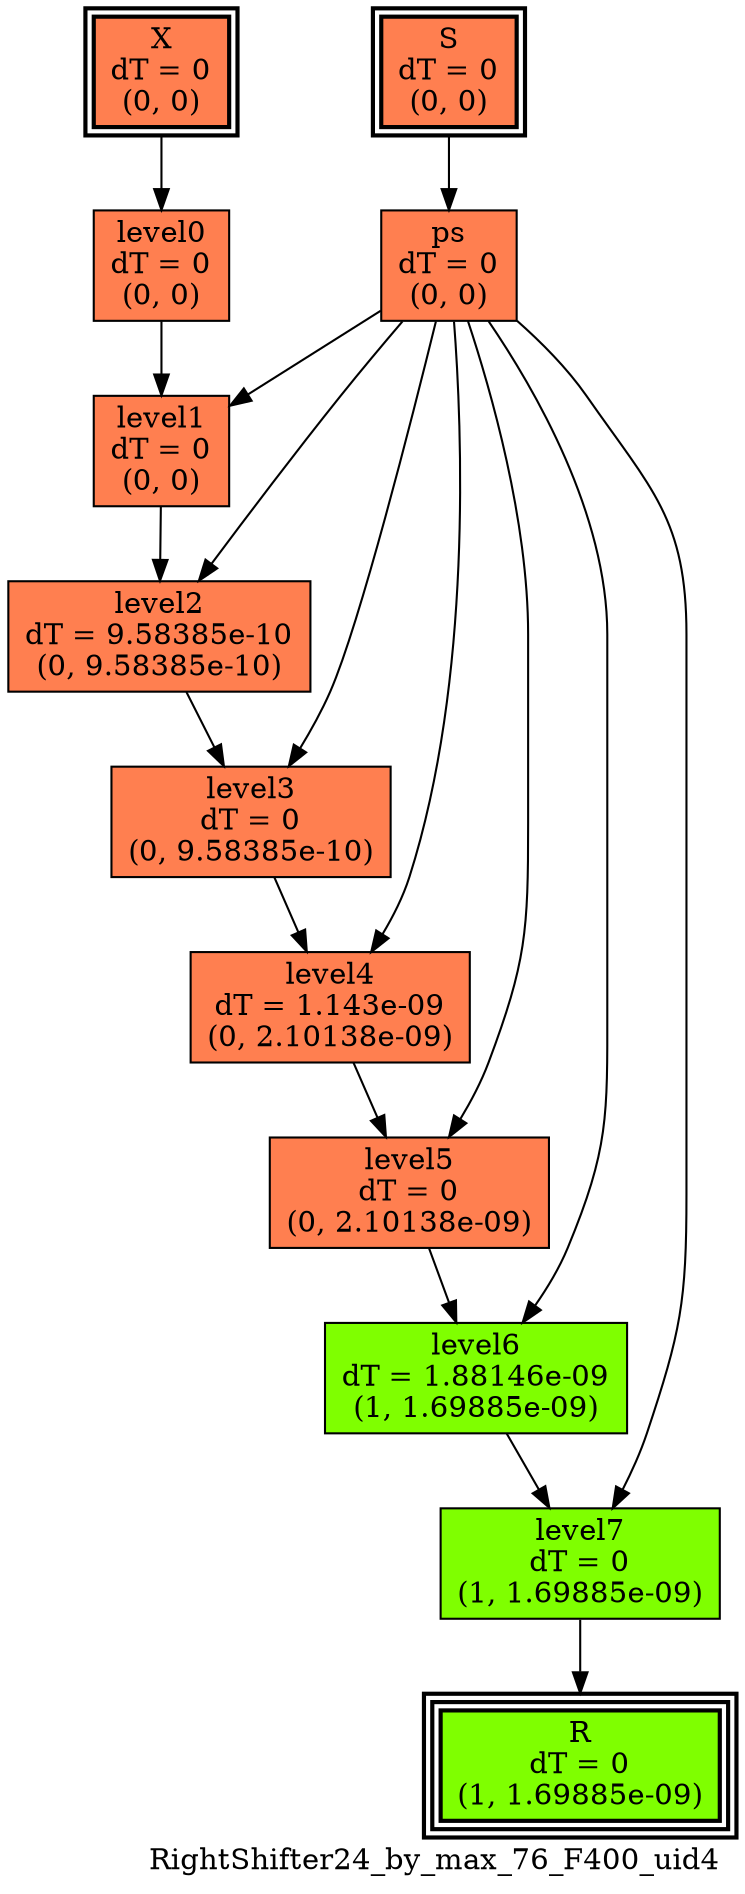 digraph RightShifter24_by_max_76_F400_uid4
{
	//graph drawing options
	label=RightShifter24_by_max_76_F400_uid4;
	labelloc=bottom;
	labeljust=right;
	ratio=auto;
	nodesep=0.25;
	ranksep=0.5;

	//input/output signals of operator RightShifter24_by_max_76_F400_uid4
	X__RightShifter24_by_max_76_F400_uid4 [ label="X\ndT = 0\n(0, 0)", shape=box, color=black, style="bold, filled", fillcolor=coral, peripheries=2 ];
	S__RightShifter24_by_max_76_F400_uid4 [ label="S\ndT = 0\n(0, 0)", shape=box, color=black, style="bold, filled", fillcolor=coral, peripheries=2 ];
	R__RightShifter24_by_max_76_F400_uid4 [ label="R\ndT = 0\n(1, 1.69885e-09)", shape=box, color=black, style="bold, filled", fillcolor=chartreuse, peripheries=3 ];
	{rank=same X__RightShifter24_by_max_76_F400_uid4, S__RightShifter24_by_max_76_F400_uid4};
	{rank=same R__RightShifter24_by_max_76_F400_uid4};
	//internal signals of operator RightShifter24_by_max_76_F400_uid4
	ps__RightShifter24_by_max_76_F400_uid4 [ label="ps\ndT = 0\n(0, 0)", shape=box, color=black, style=filled, fillcolor=coral, peripheries=1 ];
	level0__RightShifter24_by_max_76_F400_uid4 [ label="level0\ndT = 0\n(0, 0)", shape=box, color=black, style=filled, fillcolor=coral, peripheries=1 ];
	level1__RightShifter24_by_max_76_F400_uid4 [ label="level1\ndT = 0\n(0, 0)", shape=box, color=black, style=filled, fillcolor=coral, peripheries=1 ];
	level2__RightShifter24_by_max_76_F400_uid4 [ label="level2\ndT = 9.58385e-10\n(0, 9.58385e-10)", shape=box, color=black, style=filled, fillcolor=coral, peripheries=1 ];
	level3__RightShifter24_by_max_76_F400_uid4 [ label="level3\ndT = 0\n(0, 9.58385e-10)", shape=box, color=black, style=filled, fillcolor=coral, peripheries=1 ];
	level4__RightShifter24_by_max_76_F400_uid4 [ label="level4\ndT = 1.143e-09\n(0, 2.10138e-09)", shape=box, color=black, style=filled, fillcolor=coral, peripheries=1 ];
	level5__RightShifter24_by_max_76_F400_uid4 [ label="level5\ndT = 0\n(0, 2.10138e-09)", shape=box, color=black, style=filled, fillcolor=coral, peripheries=1 ];
	level6__RightShifter24_by_max_76_F400_uid4 [ label="level6\ndT = 1.88146e-09\n(1, 1.69885e-09)", shape=box, color=black, style=filled, fillcolor=chartreuse, peripheries=1 ];
	level7__RightShifter24_by_max_76_F400_uid4 [ label="level7\ndT = 0\n(1, 1.69885e-09)", shape=box, color=black, style=filled, fillcolor=chartreuse, peripheries=1 ];

	//subcomponents of operator RightShifter24_by_max_76_F400_uid4

	//input and internal signal connections of operator RightShifter24_by_max_76_F400_uid4
	X__RightShifter24_by_max_76_F400_uid4 -> level0__RightShifter24_by_max_76_F400_uid4 [ arrowhead=normal, arrowsize=1.0, arrowtail=normal, color=black, dir=forward  ];
	S__RightShifter24_by_max_76_F400_uid4 -> ps__RightShifter24_by_max_76_F400_uid4 [ arrowhead=normal, arrowsize=1.0, arrowtail=normal, color=black, dir=forward  ];
	ps__RightShifter24_by_max_76_F400_uid4 -> level1__RightShifter24_by_max_76_F400_uid4 [ arrowhead=normal, arrowsize=1.0, arrowtail=normal, color=black, dir=forward  ];
	ps__RightShifter24_by_max_76_F400_uid4 -> level2__RightShifter24_by_max_76_F400_uid4 [ arrowhead=normal, arrowsize=1.0, arrowtail=normal, color=black, dir=forward  ];
	ps__RightShifter24_by_max_76_F400_uid4 -> level3__RightShifter24_by_max_76_F400_uid4 [ arrowhead=normal, arrowsize=1.0, arrowtail=normal, color=black, dir=forward  ];
	ps__RightShifter24_by_max_76_F400_uid4 -> level4__RightShifter24_by_max_76_F400_uid4 [ arrowhead=normal, arrowsize=1.0, arrowtail=normal, color=black, dir=forward  ];
	ps__RightShifter24_by_max_76_F400_uid4 -> level5__RightShifter24_by_max_76_F400_uid4 [ arrowhead=normal, arrowsize=1.0, arrowtail=normal, color=black, dir=forward  ];
	ps__RightShifter24_by_max_76_F400_uid4 -> level6__RightShifter24_by_max_76_F400_uid4 [ arrowhead=normal, arrowsize=1.0, arrowtail=normal, color=black, dir=forward  ];
	ps__RightShifter24_by_max_76_F400_uid4 -> level7__RightShifter24_by_max_76_F400_uid4 [ arrowhead=normal, arrowsize=1.0, arrowtail=normal, color=black, dir=forward  ];
	level0__RightShifter24_by_max_76_F400_uid4 -> level1__RightShifter24_by_max_76_F400_uid4 [ arrowhead=normal, arrowsize=1.0, arrowtail=normal, color=black, dir=forward  ];
	level1__RightShifter24_by_max_76_F400_uid4 -> level2__RightShifter24_by_max_76_F400_uid4 [ arrowhead=normal, arrowsize=1.0, arrowtail=normal, color=black, dir=forward  ];
	level2__RightShifter24_by_max_76_F400_uid4 -> level3__RightShifter24_by_max_76_F400_uid4 [ arrowhead=normal, arrowsize=1.0, arrowtail=normal, color=black, dir=forward  ];
	level3__RightShifter24_by_max_76_F400_uid4 -> level4__RightShifter24_by_max_76_F400_uid4 [ arrowhead=normal, arrowsize=1.0, arrowtail=normal, color=black, dir=forward  ];
	level4__RightShifter24_by_max_76_F400_uid4 -> level5__RightShifter24_by_max_76_F400_uid4 [ arrowhead=normal, arrowsize=1.0, arrowtail=normal, color=black, dir=forward  ];
	level5__RightShifter24_by_max_76_F400_uid4 -> level6__RightShifter24_by_max_76_F400_uid4 [ arrowhead=normal, arrowsize=1.0, arrowtail=normal, color=black, dir=forward  ];
	level6__RightShifter24_by_max_76_F400_uid4 -> level7__RightShifter24_by_max_76_F400_uid4 [ arrowhead=normal, arrowsize=1.0, arrowtail=normal, color=black, dir=forward  ];
	level7__RightShifter24_by_max_76_F400_uid4 -> R__RightShifter24_by_max_76_F400_uid4 [ arrowhead=normal, arrowsize=1.0, arrowtail=normal, color=black, dir=forward  ];
}

